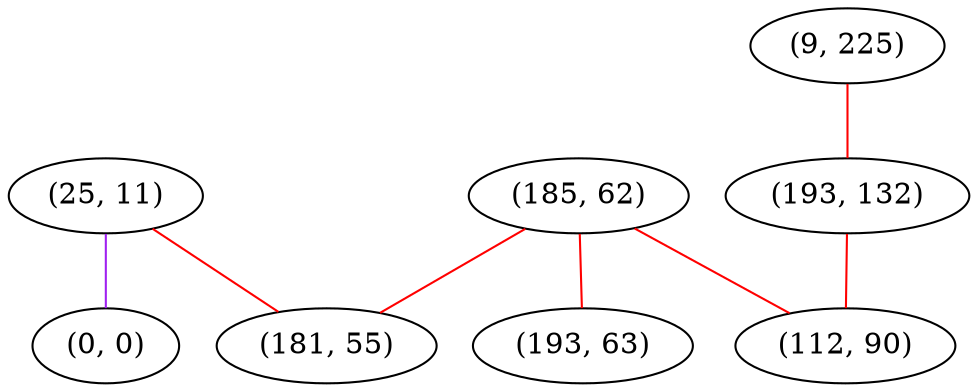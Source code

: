 graph "" {
"(25, 11)";
"(185, 62)";
"(9, 225)";
"(181, 55)";
"(193, 132)";
"(0, 0)";
"(112, 90)";
"(193, 63)";
"(25, 11)" -- "(181, 55)"  [color=red, key=0, weight=1];
"(25, 11)" -- "(0, 0)"  [color=purple, key=0, weight=4];
"(185, 62)" -- "(181, 55)"  [color=red, key=0, weight=1];
"(185, 62)" -- "(112, 90)"  [color=red, key=0, weight=1];
"(185, 62)" -- "(193, 63)"  [color=red, key=0, weight=1];
"(9, 225)" -- "(193, 132)"  [color=red, key=0, weight=1];
"(193, 132)" -- "(112, 90)"  [color=red, key=0, weight=1];
}

